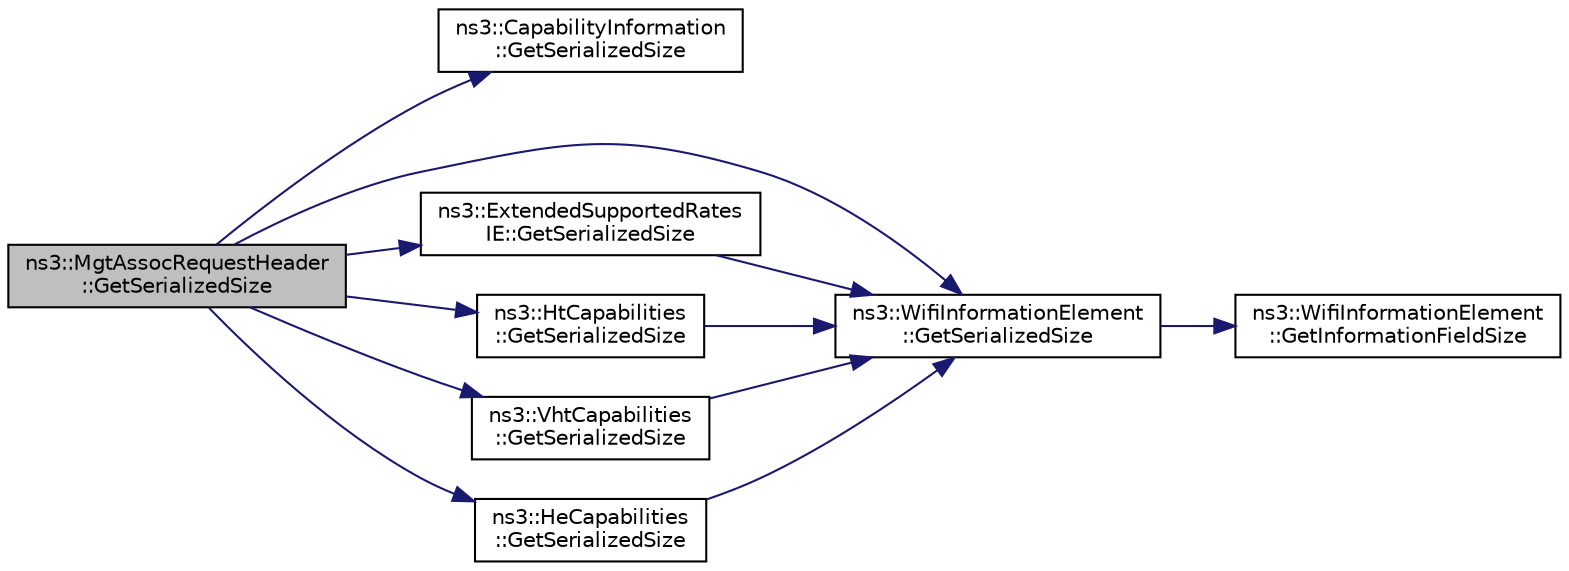 digraph "ns3::MgtAssocRequestHeader::GetSerializedSize"
{
  edge [fontname="Helvetica",fontsize="10",labelfontname="Helvetica",labelfontsize="10"];
  node [fontname="Helvetica",fontsize="10",shape=record];
  rankdir="LR";
  Node1 [label="ns3::MgtAssocRequestHeader\l::GetSerializedSize",height=0.2,width=0.4,color="black", fillcolor="grey75", style="filled", fontcolor="black"];
  Node1 -> Node2 [color="midnightblue",fontsize="10",style="solid"];
  Node2 [label="ns3::CapabilityInformation\l::GetSerializedSize",height=0.2,width=0.4,color="black", fillcolor="white", style="filled",URL="$de/d4d/classns3_1_1CapabilityInformation.html#aa7e8c7085308f576e64b5a4c93898a73"];
  Node1 -> Node3 [color="midnightblue",fontsize="10",style="solid"];
  Node3 [label="ns3::WifiInformationElement\l::GetSerializedSize",height=0.2,width=0.4,color="black", fillcolor="white", style="filled",URL="$d4/db6/classns3_1_1WifiInformationElement.html#af4f3be1989f9c54d2137e3d4bceb4788"];
  Node3 -> Node4 [color="midnightblue",fontsize="10",style="solid"];
  Node4 [label="ns3::WifiInformationElement\l::GetInformationFieldSize",height=0.2,width=0.4,color="black", fillcolor="white", style="filled",URL="$d4/db6/classns3_1_1WifiInformationElement.html#a04af58633c58364e6b8d0ae2a7d777b2"];
  Node1 -> Node5 [color="midnightblue",fontsize="10",style="solid"];
  Node5 [label="ns3::ExtendedSupportedRates\lIE::GetSerializedSize",height=0.2,width=0.4,color="black", fillcolor="white", style="filled",URL="$d9/d48/classns3_1_1ExtendedSupportedRatesIE.html#ad45ba92aa57744b1f6fd3466bd4baf7b"];
  Node5 -> Node3 [color="midnightblue",fontsize="10",style="solid"];
  Node1 -> Node6 [color="midnightblue",fontsize="10",style="solid"];
  Node6 [label="ns3::HtCapabilities\l::GetSerializedSize",height=0.2,width=0.4,color="black", fillcolor="white", style="filled",URL="$d8/de7/classns3_1_1HtCapabilities.html#a98fd319066a4073284918ecdc3682cff"];
  Node6 -> Node3 [color="midnightblue",fontsize="10",style="solid"];
  Node1 -> Node7 [color="midnightblue",fontsize="10",style="solid"];
  Node7 [label="ns3::VhtCapabilities\l::GetSerializedSize",height=0.2,width=0.4,color="black", fillcolor="white", style="filled",URL="$de/de4/classns3_1_1VhtCapabilities.html#af78d811d3d22fd34de1fd886c7a8e96a"];
  Node7 -> Node3 [color="midnightblue",fontsize="10",style="solid"];
  Node1 -> Node8 [color="midnightblue",fontsize="10",style="solid"];
  Node8 [label="ns3::HeCapabilities\l::GetSerializedSize",height=0.2,width=0.4,color="black", fillcolor="white", style="filled",URL="$d4/d41/classns3_1_1HeCapabilities.html#ac79e1c2719f4f69bb30296ceeac6e3e4"];
  Node8 -> Node3 [color="midnightblue",fontsize="10",style="solid"];
}

